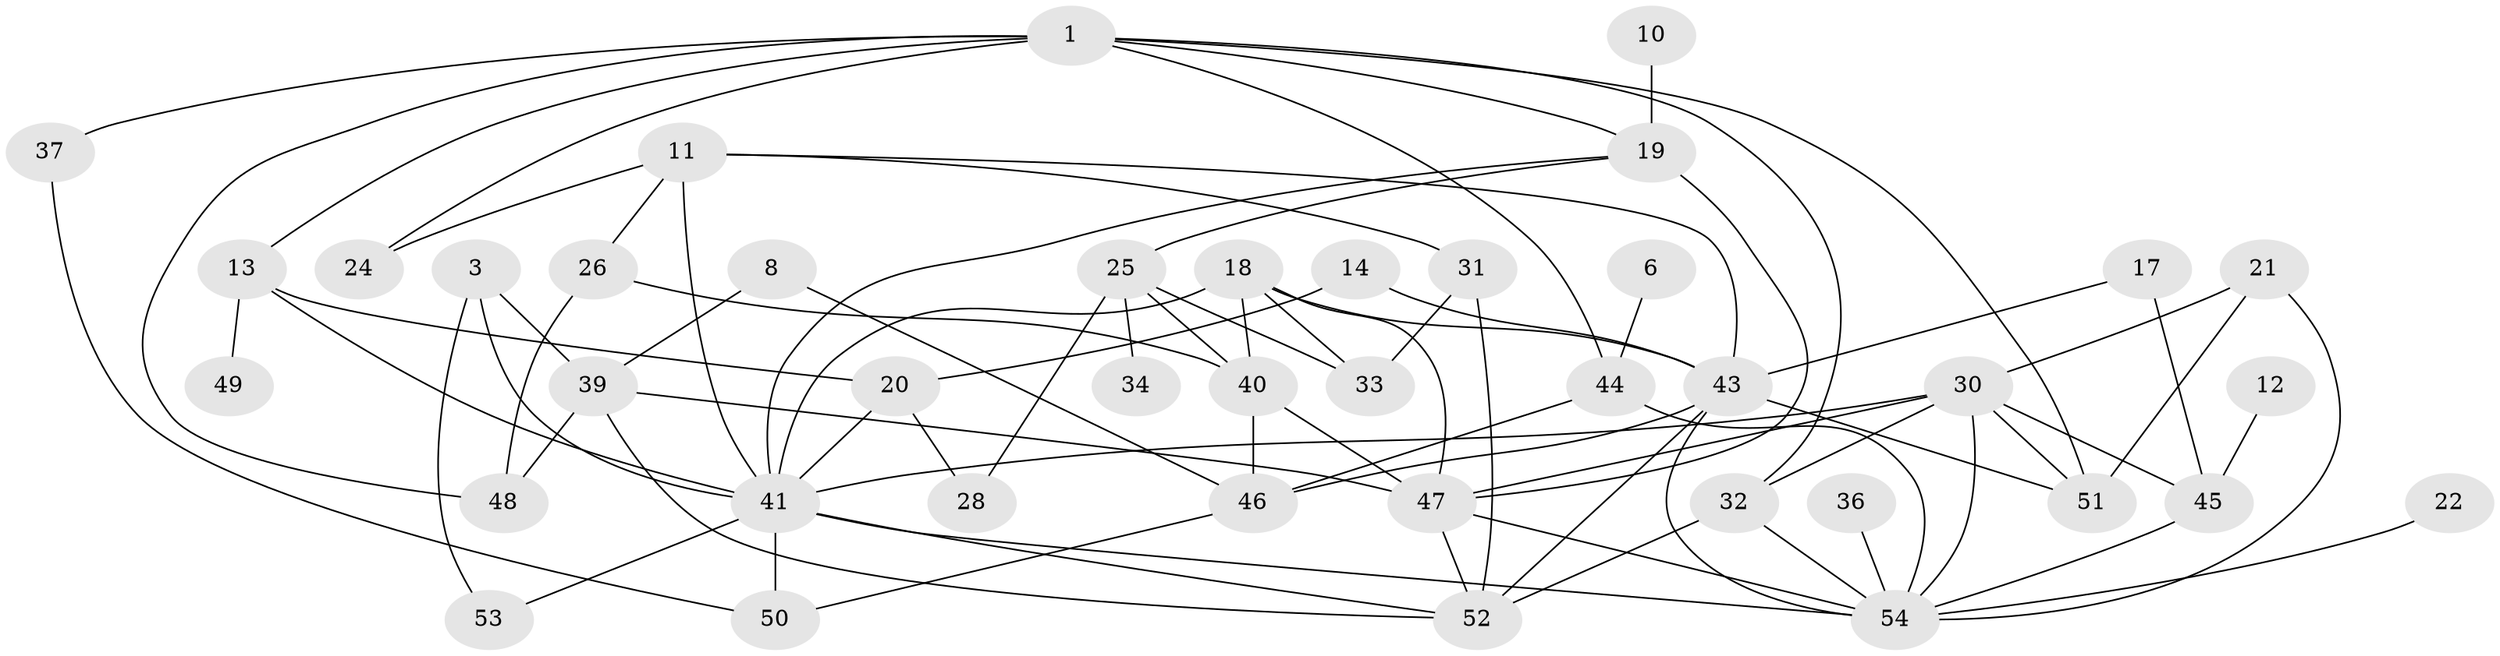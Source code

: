// original degree distribution, {2: 0.24299065420560748, 3: 0.19626168224299065, 8: 0.009345794392523364, 1: 0.17757009345794392, 5: 0.08411214953271028, 0: 0.12149532710280374, 4: 0.12149532710280374, 6: 0.037383177570093455, 7: 0.009345794392523364}
// Generated by graph-tools (version 1.1) at 2025/49/03/09/25 03:49:04]
// undirected, 41 vertices, 79 edges
graph export_dot {
graph [start="1"]
  node [color=gray90,style=filled];
  1;
  3;
  6;
  8;
  10;
  11;
  12;
  13;
  14;
  17;
  18;
  19;
  20;
  21;
  22;
  24;
  25;
  26;
  28;
  30;
  31;
  32;
  33;
  34;
  36;
  37;
  39;
  40;
  41;
  43;
  44;
  45;
  46;
  47;
  48;
  49;
  50;
  51;
  52;
  53;
  54;
  1 -- 13 [weight=1.0];
  1 -- 19 [weight=1.0];
  1 -- 24 [weight=1.0];
  1 -- 32 [weight=1.0];
  1 -- 37 [weight=1.0];
  1 -- 44 [weight=1.0];
  1 -- 48 [weight=1.0];
  1 -- 51 [weight=1.0];
  3 -- 39 [weight=1.0];
  3 -- 41 [weight=1.0];
  3 -- 53 [weight=1.0];
  6 -- 44 [weight=1.0];
  8 -- 39 [weight=1.0];
  8 -- 46 [weight=1.0];
  10 -- 19 [weight=1.0];
  11 -- 24 [weight=1.0];
  11 -- 26 [weight=1.0];
  11 -- 31 [weight=1.0];
  11 -- 41 [weight=1.0];
  11 -- 43 [weight=1.0];
  12 -- 45 [weight=1.0];
  13 -- 20 [weight=2.0];
  13 -- 41 [weight=1.0];
  13 -- 49 [weight=1.0];
  14 -- 20 [weight=1.0];
  14 -- 43 [weight=1.0];
  17 -- 43 [weight=1.0];
  17 -- 45 [weight=1.0];
  18 -- 33 [weight=1.0];
  18 -- 40 [weight=1.0];
  18 -- 41 [weight=1.0];
  18 -- 43 [weight=1.0];
  18 -- 47 [weight=1.0];
  19 -- 25 [weight=1.0];
  19 -- 41 [weight=1.0];
  19 -- 47 [weight=1.0];
  20 -- 28 [weight=1.0];
  20 -- 41 [weight=1.0];
  21 -- 30 [weight=1.0];
  21 -- 51 [weight=1.0];
  21 -- 54 [weight=1.0];
  22 -- 54 [weight=1.0];
  25 -- 28 [weight=1.0];
  25 -- 33 [weight=1.0];
  25 -- 34 [weight=1.0];
  25 -- 40 [weight=1.0];
  26 -- 40 [weight=1.0];
  26 -- 48 [weight=1.0];
  30 -- 32 [weight=1.0];
  30 -- 41 [weight=1.0];
  30 -- 45 [weight=1.0];
  30 -- 47 [weight=1.0];
  30 -- 51 [weight=1.0];
  30 -- 54 [weight=1.0];
  31 -- 33 [weight=1.0];
  31 -- 52 [weight=1.0];
  32 -- 52 [weight=1.0];
  32 -- 54 [weight=1.0];
  36 -- 54 [weight=1.0];
  37 -- 50 [weight=1.0];
  39 -- 47 [weight=1.0];
  39 -- 48 [weight=1.0];
  39 -- 52 [weight=1.0];
  40 -- 46 [weight=1.0];
  40 -- 47 [weight=1.0];
  41 -- 50 [weight=2.0];
  41 -- 52 [weight=1.0];
  41 -- 53 [weight=1.0];
  41 -- 54 [weight=1.0];
  43 -- 46 [weight=1.0];
  43 -- 51 [weight=1.0];
  43 -- 52 [weight=1.0];
  43 -- 54 [weight=1.0];
  44 -- 46 [weight=1.0];
  44 -- 54 [weight=1.0];
  45 -- 54 [weight=1.0];
  46 -- 50 [weight=1.0];
  47 -- 52 [weight=1.0];
  47 -- 54 [weight=1.0];
}
